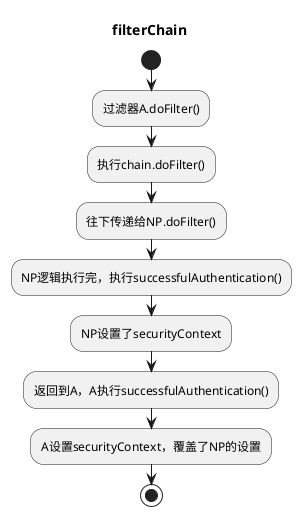@startuml filterChain
title filterChain
start
:过滤器A.doFilter();
:执行chain.doFilter();
:往下传递给NP.doFilter();
:NP逻辑执行完，执行successfulAuthentication();
:NP设置了securityContext;
:返回到A，A执行successfulAuthentication();
:A设置securityContext，覆盖了NP的设置;
stop
@enduml